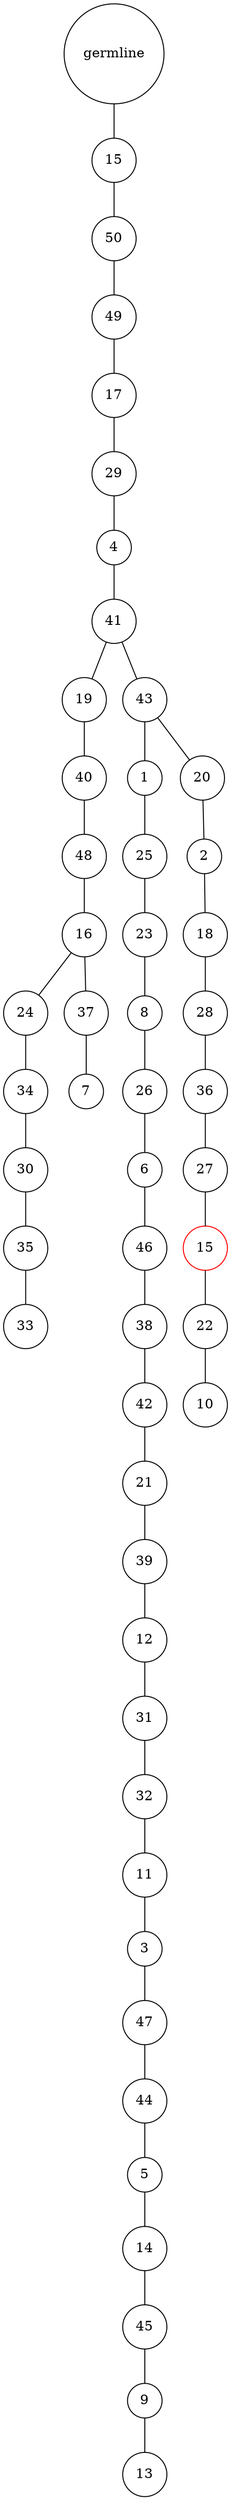 graph {
	rankdir=UD;
	splines=line;
	node [shape=circle]
	"0x7fb95f360610" [label="germline"];
	"0x7fb95f360640" [label="15"];
	"0x7fb95f360610" -- "0x7fb95f360640" ;
	"0x7fb95f360670" [label="50"];
	"0x7fb95f360640" -- "0x7fb95f360670" ;
	"0x7fb95f3606a0" [label="49"];
	"0x7fb95f360670" -- "0x7fb95f3606a0" ;
	"0x7fb95f3606d0" [label="17"];
	"0x7fb95f3606a0" -- "0x7fb95f3606d0" ;
	"0x7fb95f360700" [label="29"];
	"0x7fb95f3606d0" -- "0x7fb95f360700" ;
	"0x7fb95f360730" [label="4"];
	"0x7fb95f360700" -- "0x7fb95f360730" ;
	"0x7fb95f360760" [label="41"];
	"0x7fb95f360730" -- "0x7fb95f360760" ;
	"0x7fb95f360790" [label="19"];
	"0x7fb95f360760" -- "0x7fb95f360790" ;
	"0x7fb95f3607c0" [label="40"];
	"0x7fb95f360790" -- "0x7fb95f3607c0" ;
	"0x7fb95f3607f0" [label="48"];
	"0x7fb95f3607c0" -- "0x7fb95f3607f0" ;
	"0x7fb95f360820" [label="16"];
	"0x7fb95f3607f0" -- "0x7fb95f360820" ;
	"0x7fb95f360850" [label="24"];
	"0x7fb95f360820" -- "0x7fb95f360850" ;
	"0x7fb95f360880" [label="34"];
	"0x7fb95f360850" -- "0x7fb95f360880" ;
	"0x7fb95f3608b0" [label="30"];
	"0x7fb95f360880" -- "0x7fb95f3608b0" ;
	"0x7fb95f3608e0" [label="35"];
	"0x7fb95f3608b0" -- "0x7fb95f3608e0" ;
	"0x7fb95f360910" [label="33"];
	"0x7fb95f3608e0" -- "0x7fb95f360910" ;
	"0x7fb95f360940" [label="37"];
	"0x7fb95f360820" -- "0x7fb95f360940" ;
	"0x7fb95f360970" [label="7"];
	"0x7fb95f360940" -- "0x7fb95f360970" ;
	"0x7fb95f3609a0" [label="43"];
	"0x7fb95f360760" -- "0x7fb95f3609a0" ;
	"0x7fb95f3609d0" [label="1"];
	"0x7fb95f3609a0" -- "0x7fb95f3609d0" ;
	"0x7fb95f360a00" [label="25"];
	"0x7fb95f3609d0" -- "0x7fb95f360a00" ;
	"0x7fb95f360a30" [label="23"];
	"0x7fb95f360a00" -- "0x7fb95f360a30" ;
	"0x7fb95f360a60" [label="8"];
	"0x7fb95f360a30" -- "0x7fb95f360a60" ;
	"0x7fb95f360a90" [label="26"];
	"0x7fb95f360a60" -- "0x7fb95f360a90" ;
	"0x7fb95f360ac0" [label="6"];
	"0x7fb95f360a90" -- "0x7fb95f360ac0" ;
	"0x7fb95f360af0" [label="46"];
	"0x7fb95f360ac0" -- "0x7fb95f360af0" ;
	"0x7fb95f360b20" [label="38"];
	"0x7fb95f360af0" -- "0x7fb95f360b20" ;
	"0x7fb95f360b50" [label="42"];
	"0x7fb95f360b20" -- "0x7fb95f360b50" ;
	"0x7fb95f360b80" [label="21"];
	"0x7fb95f360b50" -- "0x7fb95f360b80" ;
	"0x7fb95f360bb0" [label="39"];
	"0x7fb95f360b80" -- "0x7fb95f360bb0" ;
	"0x7fb95f360be0" [label="12"];
	"0x7fb95f360bb0" -- "0x7fb95f360be0" ;
	"0x7fb95f360c10" [label="31"];
	"0x7fb95f360be0" -- "0x7fb95f360c10" ;
	"0x7fb95f360c40" [label="32"];
	"0x7fb95f360c10" -- "0x7fb95f360c40" ;
	"0x7fb95f360c70" [label="11"];
	"0x7fb95f360c40" -- "0x7fb95f360c70" ;
	"0x7fb95f360ca0" [label="3"];
	"0x7fb95f360c70" -- "0x7fb95f360ca0" ;
	"0x7fb95f360cd0" [label="47"];
	"0x7fb95f360ca0" -- "0x7fb95f360cd0" ;
	"0x7fb95f360d00" [label="44"];
	"0x7fb95f360cd0" -- "0x7fb95f360d00" ;
	"0x7fb95f360d30" [label="5"];
	"0x7fb95f360d00" -- "0x7fb95f360d30" ;
	"0x7fb95f360d60" [label="14"];
	"0x7fb95f360d30" -- "0x7fb95f360d60" ;
	"0x7fb95f360d90" [label="45"];
	"0x7fb95f360d60" -- "0x7fb95f360d90" ;
	"0x7fb95f360dc0" [label="9"];
	"0x7fb95f360d90" -- "0x7fb95f360dc0" ;
	"0x7fb95f360df0" [label="13"];
	"0x7fb95f360dc0" -- "0x7fb95f360df0" ;
	"0x7fb95f360e20" [label="20"];
	"0x7fb95f3609a0" -- "0x7fb95f360e20" ;
	"0x7fb95f360e50" [label="2"];
	"0x7fb95f360e20" -- "0x7fb95f360e50" ;
	"0x7fb95f360e80" [label="18"];
	"0x7fb95f360e50" -- "0x7fb95f360e80" ;
	"0x7fb95f360eb0" [label="28"];
	"0x7fb95f360e80" -- "0x7fb95f360eb0" ;
	"0x7fb95f360ee0" [label="36"];
	"0x7fb95f360eb0" -- "0x7fb95f360ee0" ;
	"0x7fb95f360f10" [label="27"];
	"0x7fb95f360ee0" -- "0x7fb95f360f10" ;
	"0x7fb95f360f40" [label="15",color="red"];
	"0x7fb95f360f10" -- "0x7fb95f360f40" ;
	"0x7fb95f360f70" [label="22"];
	"0x7fb95f360f40" -- "0x7fb95f360f70" ;
	"0x7fb95f360fa0" [label="10"];
	"0x7fb95f360f70" -- "0x7fb95f360fa0" ;
}
